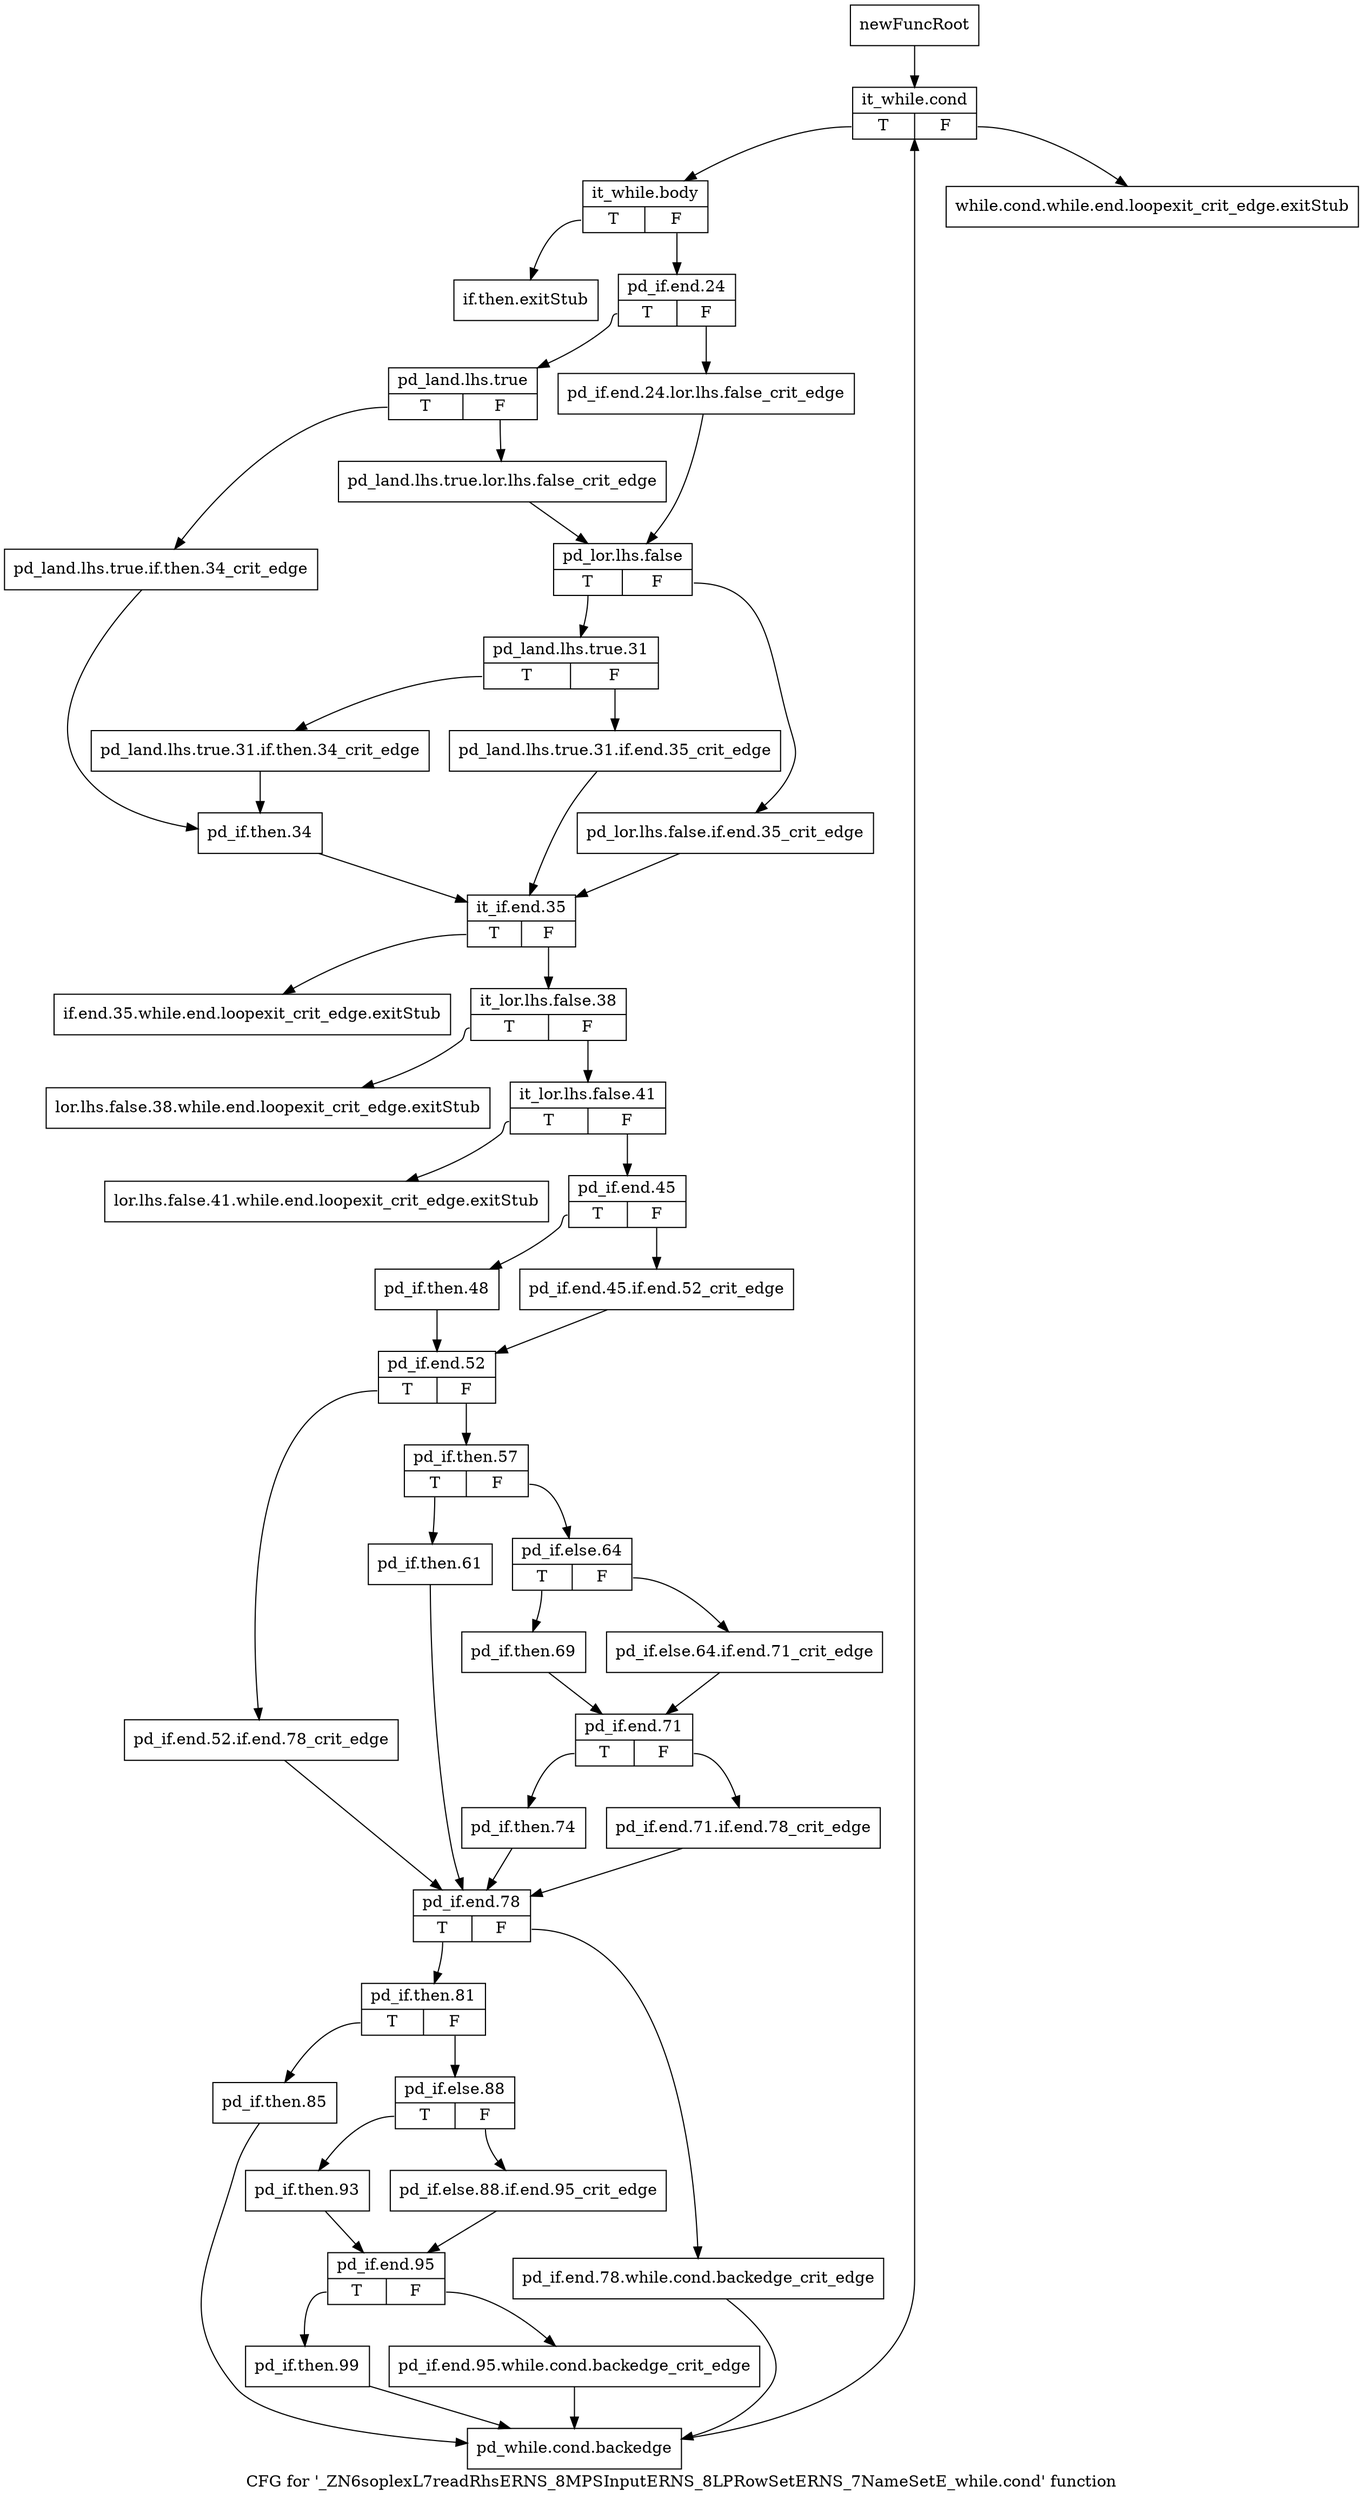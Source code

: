 digraph "CFG for '_ZN6soplexL7readRhsERNS_8MPSInputERNS_8LPRowSetERNS_7NameSetE_while.cond' function" {
	label="CFG for '_ZN6soplexL7readRhsERNS_8MPSInputERNS_8LPRowSetERNS_7NameSetE_while.cond' function";

	Node0x2e4ed40 [shape=record,label="{newFuncRoot}"];
	Node0x2e4ed40 -> Node0x2e4f440;
	Node0x2e4f2b0 [shape=record,label="{while.cond.while.end.loopexit_crit_edge.exitStub}"];
	Node0x2e4f300 [shape=record,label="{if.then.exitStub}"];
	Node0x2e4f350 [shape=record,label="{if.end.35.while.end.loopexit_crit_edge.exitStub}"];
	Node0x2e4f3a0 [shape=record,label="{lor.lhs.false.38.while.end.loopexit_crit_edge.exitStub}"];
	Node0x2e4f3f0 [shape=record,label="{lor.lhs.false.41.while.end.loopexit_crit_edge.exitStub}"];
	Node0x2e4f440 [shape=record,label="{it_while.cond|{<s0>T|<s1>F}}"];
	Node0x2e4f440:s0 -> Node0x2e4f490;
	Node0x2e4f440:s1 -> Node0x2e4f2b0;
	Node0x2e4f490 [shape=record,label="{it_while.body|{<s0>T|<s1>F}}"];
	Node0x2e4f490:s0 -> Node0x2e4f300;
	Node0x2e4f490:s1 -> Node0x2e4f4e0;
	Node0x2e4f4e0 [shape=record,label="{pd_if.end.24|{<s0>T|<s1>F}}"];
	Node0x2e4f4e0:s0 -> Node0x2e4f580;
	Node0x2e4f4e0:s1 -> Node0x2e4f530;
	Node0x2e4f530 [shape=record,label="{pd_if.end.24.lor.lhs.false_crit_edge}"];
	Node0x2e4f530 -> Node0x2e4f620;
	Node0x2e4f580 [shape=record,label="{pd_land.lhs.true|{<s0>T|<s1>F}}"];
	Node0x2e4f580:s0 -> Node0x2e4f7b0;
	Node0x2e4f580:s1 -> Node0x2e4f5d0;
	Node0x2e4f5d0 [shape=record,label="{pd_land.lhs.true.lor.lhs.false_crit_edge}"];
	Node0x2e4f5d0 -> Node0x2e4f620;
	Node0x2e4f620 [shape=record,label="{pd_lor.lhs.false|{<s0>T|<s1>F}}"];
	Node0x2e4f620:s0 -> Node0x2e4f6c0;
	Node0x2e4f620:s1 -> Node0x2e4f670;
	Node0x2e4f670 [shape=record,label="{pd_lor.lhs.false.if.end.35_crit_edge}"];
	Node0x2e4f670 -> Node0x2e4f850;
	Node0x2e4f6c0 [shape=record,label="{pd_land.lhs.true.31|{<s0>T|<s1>F}}"];
	Node0x2e4f6c0:s0 -> Node0x2e4f760;
	Node0x2e4f6c0:s1 -> Node0x2e4f710;
	Node0x2e4f710 [shape=record,label="{pd_land.lhs.true.31.if.end.35_crit_edge}"];
	Node0x2e4f710 -> Node0x2e4f850;
	Node0x2e4f760 [shape=record,label="{pd_land.lhs.true.31.if.then.34_crit_edge}"];
	Node0x2e4f760 -> Node0x2e4f800;
	Node0x2e4f7b0 [shape=record,label="{pd_land.lhs.true.if.then.34_crit_edge}"];
	Node0x2e4f7b0 -> Node0x2e4f800;
	Node0x2e4f800 [shape=record,label="{pd_if.then.34}"];
	Node0x2e4f800 -> Node0x2e4f850;
	Node0x2e4f850 [shape=record,label="{it_if.end.35|{<s0>T|<s1>F}}"];
	Node0x2e4f850:s0 -> Node0x2e4f350;
	Node0x2e4f850:s1 -> Node0x2e4f8a0;
	Node0x2e4f8a0 [shape=record,label="{it_lor.lhs.false.38|{<s0>T|<s1>F}}"];
	Node0x2e4f8a0:s0 -> Node0x2e4f3a0;
	Node0x2e4f8a0:s1 -> Node0x2e4f8f0;
	Node0x2e4f8f0 [shape=record,label="{it_lor.lhs.false.41|{<s0>T|<s1>F}}"];
	Node0x2e4f8f0:s0 -> Node0x2e4f3f0;
	Node0x2e4f8f0:s1 -> Node0x2e4f940;
	Node0x2e4f940 [shape=record,label="{pd_if.end.45|{<s0>T|<s1>F}}"];
	Node0x2e4f940:s0 -> Node0x2e4f9e0;
	Node0x2e4f940:s1 -> Node0x2e4f990;
	Node0x2e4f990 [shape=record,label="{pd_if.end.45.if.end.52_crit_edge}"];
	Node0x2e4f990 -> Node0x2e4fa30;
	Node0x2e4f9e0 [shape=record,label="{pd_if.then.48}"];
	Node0x2e4f9e0 -> Node0x2e4fa30;
	Node0x2e4fa30 [shape=record,label="{pd_if.end.52|{<s0>T|<s1>F}}"];
	Node0x2e4fa30:s0 -> Node0x2e4fd00;
	Node0x2e4fa30:s1 -> Node0x2e4fa80;
	Node0x2e4fa80 [shape=record,label="{pd_if.then.57|{<s0>T|<s1>F}}"];
	Node0x2e4fa80:s0 -> Node0x2e4fcb0;
	Node0x2e4fa80:s1 -> Node0x2e4fad0;
	Node0x2e4fad0 [shape=record,label="{pd_if.else.64|{<s0>T|<s1>F}}"];
	Node0x2e4fad0:s0 -> Node0x2e4fb70;
	Node0x2e4fad0:s1 -> Node0x2e4fb20;
	Node0x2e4fb20 [shape=record,label="{pd_if.else.64.if.end.71_crit_edge}"];
	Node0x2e4fb20 -> Node0x2e4fbc0;
	Node0x2e4fb70 [shape=record,label="{pd_if.then.69}"];
	Node0x2e4fb70 -> Node0x2e4fbc0;
	Node0x2e4fbc0 [shape=record,label="{pd_if.end.71|{<s0>T|<s1>F}}"];
	Node0x2e4fbc0:s0 -> Node0x2e4fc60;
	Node0x2e4fbc0:s1 -> Node0x2e4fc10;
	Node0x2e4fc10 [shape=record,label="{pd_if.end.71.if.end.78_crit_edge}"];
	Node0x2e4fc10 -> Node0x2e4fd50;
	Node0x2e4fc60 [shape=record,label="{pd_if.then.74}"];
	Node0x2e4fc60 -> Node0x2e4fd50;
	Node0x2e4fcb0 [shape=record,label="{pd_if.then.61}"];
	Node0x2e4fcb0 -> Node0x2e4fd50;
	Node0x2e4fd00 [shape=record,label="{pd_if.end.52.if.end.78_crit_edge}"];
	Node0x2e4fd00 -> Node0x2e4fd50;
	Node0x2e4fd50 [shape=record,label="{pd_if.end.78|{<s0>T|<s1>F}}"];
	Node0x2e4fd50:s0 -> Node0x2e4fdf0;
	Node0x2e4fd50:s1 -> Node0x2e4fda0;
	Node0x2e4fda0 [shape=record,label="{pd_if.end.78.while.cond.backedge_crit_edge}"];
	Node0x2e4fda0 -> Node0x2e50070;
	Node0x2e4fdf0 [shape=record,label="{pd_if.then.81|{<s0>T|<s1>F}}"];
	Node0x2e4fdf0:s0 -> Node0x2e50020;
	Node0x2e4fdf0:s1 -> Node0x2e4fe40;
	Node0x2e4fe40 [shape=record,label="{pd_if.else.88|{<s0>T|<s1>F}}"];
	Node0x2e4fe40:s0 -> Node0x2e4fee0;
	Node0x2e4fe40:s1 -> Node0x2e4fe90;
	Node0x2e4fe90 [shape=record,label="{pd_if.else.88.if.end.95_crit_edge}"];
	Node0x2e4fe90 -> Node0x2e4ff30;
	Node0x2e4fee0 [shape=record,label="{pd_if.then.93}"];
	Node0x2e4fee0 -> Node0x2e4ff30;
	Node0x2e4ff30 [shape=record,label="{pd_if.end.95|{<s0>T|<s1>F}}"];
	Node0x2e4ff30:s0 -> Node0x2e4ffd0;
	Node0x2e4ff30:s1 -> Node0x2e4ff80;
	Node0x2e4ff80 [shape=record,label="{pd_if.end.95.while.cond.backedge_crit_edge}"];
	Node0x2e4ff80 -> Node0x2e50070;
	Node0x2e4ffd0 [shape=record,label="{pd_if.then.99}"];
	Node0x2e4ffd0 -> Node0x2e50070;
	Node0x2e50020 [shape=record,label="{pd_if.then.85}"];
	Node0x2e50020 -> Node0x2e50070;
	Node0x2e50070 [shape=record,label="{pd_while.cond.backedge}"];
	Node0x2e50070 -> Node0x2e4f440;
}
